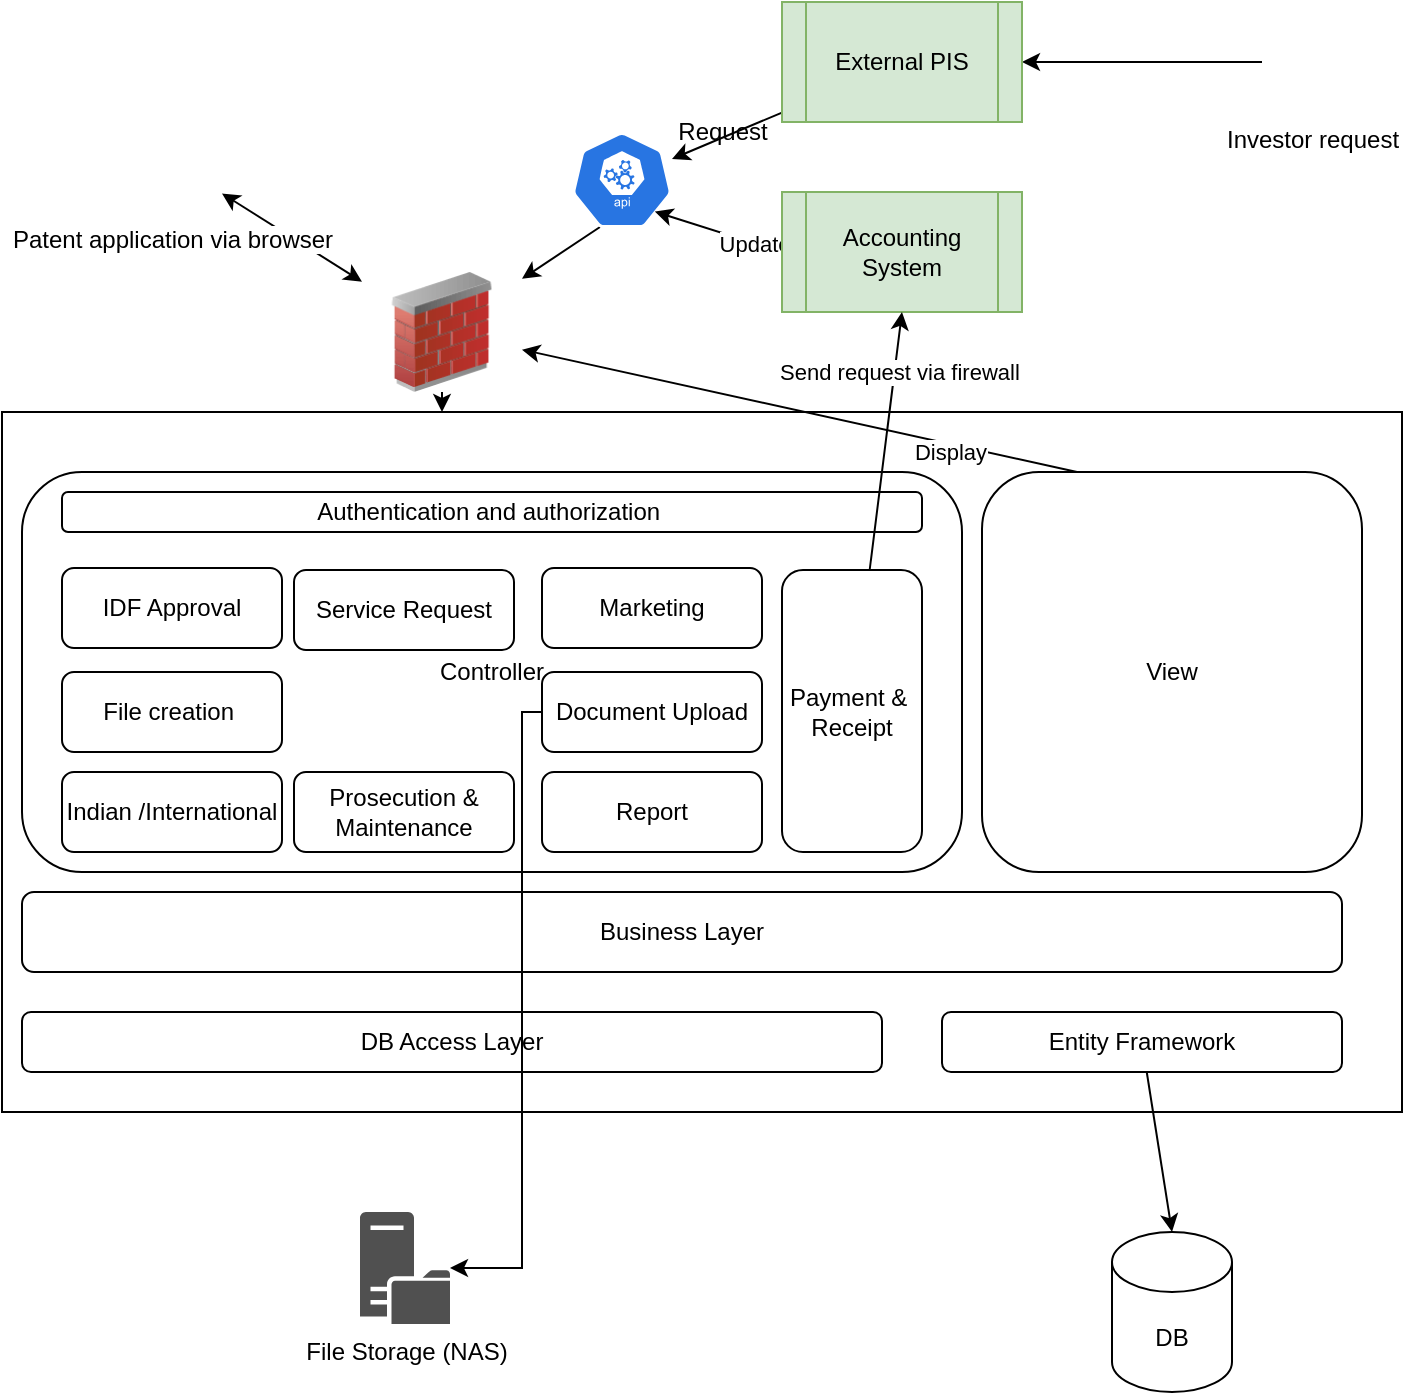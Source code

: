 <mxfile version="13.7.5" type="github">
  <diagram id="cPPuk2STMzkrAS2KCKt9" name="Page-1">
    <mxGraphModel dx="1038" dy="531" grid="1" gridSize="10" guides="1" tooltips="1" connect="1" arrows="1" fold="1" page="1" pageScale="1" pageWidth="850" pageHeight="1100" math="0" shadow="0">
      <root>
        <mxCell id="0" />
        <mxCell id="1" parent="0" />
        <mxCell id="ahGDCeKN8Fh46faBmXRb-23" style="edgeStyle=orthogonalEdgeStyle;rounded=0;orthogonalLoop=1;jettySize=auto;html=1;entryX=1;entryY=0.5;entryDx=0;entryDy=0;" parent="1" source="ahGDCeKN8Fh46faBmXRb-1" target="ahGDCeKN8Fh46faBmXRb-22" edge="1">
          <mxGeometry relative="1" as="geometry" />
        </mxCell>
        <mxCell id="ahGDCeKN8Fh46faBmXRb-1" value="Investor request" style="shape=image;html=1;verticalAlign=top;verticalLabelPosition=bottom;labelBackgroundColor=#ffffff;imageAspect=0;aspect=fixed;image=https://cdn0.iconfinder.com/data/icons/flat-round-system/512/internet_explorer-128.png" parent="1" vertex="1">
          <mxGeometry x="720" y="20" width="50" height="50" as="geometry" />
        </mxCell>
        <mxCell id="ahGDCeKN8Fh46faBmXRb-34" style="edgeStyle=none;rounded=0;orthogonalLoop=1;jettySize=auto;html=1;exitX=0.5;exitY=1;exitDx=0;exitDy=0;" parent="1" source="ahGDCeKN8Fh46faBmXRb-4" edge="1">
          <mxGeometry relative="1" as="geometry">
            <mxPoint x="310" y="220" as="targetPoint" />
          </mxGeometry>
        </mxCell>
        <mxCell id="ahGDCeKN8Fh46faBmXRb-4" value="" style="image;html=1;image=img/lib/clip_art/networking/Firewall_02_128x128.png" parent="1" vertex="1">
          <mxGeometry x="270" y="150" width="80" height="60" as="geometry" />
        </mxCell>
        <mxCell id="ahGDCeKN8Fh46faBmXRb-5" value="" style="rounded=0;whiteSpace=wrap;html=1;" parent="1" vertex="1">
          <mxGeometry x="90" y="220" width="700" height="350" as="geometry" />
        </mxCell>
        <mxCell id="ahGDCeKN8Fh46faBmXRb-45" style="edgeStyle=none;rounded=0;orthogonalLoop=1;jettySize=auto;html=1;exitX=0.25;exitY=0;exitDx=0;exitDy=0;" parent="1" source="ahGDCeKN8Fh46faBmXRb-6" target="ahGDCeKN8Fh46faBmXRb-4" edge="1">
          <mxGeometry relative="1" as="geometry" />
        </mxCell>
        <mxCell id="ahGDCeKN8Fh46faBmXRb-47" value="Display" style="edgeLabel;html=1;align=center;verticalAlign=middle;resizable=0;points=[];" parent="ahGDCeKN8Fh46faBmXRb-45" vertex="1" connectable="0">
          <mxGeometry x="-0.553" y="3" relative="1" as="geometry">
            <mxPoint x="-1" as="offset" />
          </mxGeometry>
        </mxCell>
        <mxCell id="ahGDCeKN8Fh46faBmXRb-6" value="View" style="rounded=1;whiteSpace=wrap;html=1;" parent="1" vertex="1">
          <mxGeometry x="580" y="250" width="190" height="200" as="geometry" />
        </mxCell>
        <mxCell id="ahGDCeKN8Fh46faBmXRb-7" value="Controller" style="rounded=1;whiteSpace=wrap;html=1;" parent="1" vertex="1">
          <mxGeometry x="100" y="250" width="470" height="200" as="geometry" />
        </mxCell>
        <mxCell id="ahGDCeKN8Fh46faBmXRb-8" value="Business Layer" style="rounded=1;whiteSpace=wrap;html=1;" parent="1" vertex="1">
          <mxGeometry x="100" y="460" width="660" height="40" as="geometry" />
        </mxCell>
        <mxCell id="ahGDCeKN8Fh46faBmXRb-9" value="DB Access Layer" style="rounded=1;whiteSpace=wrap;html=1;" parent="1" vertex="1">
          <mxGeometry x="100" y="520" width="430" height="30" as="geometry" />
        </mxCell>
        <mxCell id="ahGDCeKN8Fh46faBmXRb-44" style="edgeStyle=none;rounded=0;orthogonalLoop=1;jettySize=auto;html=1;entryX=0.5;entryY=0;entryDx=0;entryDy=0;entryPerimeter=0;" parent="1" source="ahGDCeKN8Fh46faBmXRb-10" target="ahGDCeKN8Fh46faBmXRb-43" edge="1">
          <mxGeometry relative="1" as="geometry" />
        </mxCell>
        <mxCell id="ahGDCeKN8Fh46faBmXRb-10" value="Entity Framework" style="rounded=1;whiteSpace=wrap;html=1;" parent="1" vertex="1">
          <mxGeometry x="560" y="520" width="200" height="30" as="geometry" />
        </mxCell>
        <mxCell id="ahGDCeKN8Fh46faBmXRb-11" value="Authentication and authorization&amp;nbsp;" style="rounded=1;whiteSpace=wrap;html=1;" parent="1" vertex="1">
          <mxGeometry x="120" y="260" width="430" height="20" as="geometry" />
        </mxCell>
        <mxCell id="ahGDCeKN8Fh46faBmXRb-12" value="IDF Approval" style="rounded=1;whiteSpace=wrap;html=1;" parent="1" vertex="1">
          <mxGeometry x="120" y="298" width="110" height="40" as="geometry" />
        </mxCell>
        <mxCell id="ahGDCeKN8Fh46faBmXRb-13" value="File creation&amp;nbsp;" style="rounded=1;whiteSpace=wrap;html=1;" parent="1" vertex="1">
          <mxGeometry x="120" y="350" width="110" height="40" as="geometry" />
        </mxCell>
        <mxCell id="ahGDCeKN8Fh46faBmXRb-14" value="Indian /International" style="rounded=1;whiteSpace=wrap;html=1;" parent="1" vertex="1">
          <mxGeometry x="120" y="400" width="110" height="40" as="geometry" />
        </mxCell>
        <mxCell id="ahGDCeKN8Fh46faBmXRb-15" value="Service Request" style="rounded=1;whiteSpace=wrap;html=1;" parent="1" vertex="1">
          <mxGeometry x="236" y="299" width="110" height="40" as="geometry" />
        </mxCell>
        <mxCell id="ahGDCeKN8Fh46faBmXRb-16" value="Prosecution &amp;amp; Maintenance" style="rounded=1;whiteSpace=wrap;html=1;" parent="1" vertex="1">
          <mxGeometry x="236" y="400" width="110" height="40" as="geometry" />
        </mxCell>
        <mxCell id="ahGDCeKN8Fh46faBmXRb-17" value="Marketing" style="rounded=1;whiteSpace=wrap;html=1;" parent="1" vertex="1">
          <mxGeometry x="360" y="298" width="110" height="40" as="geometry" />
        </mxCell>
        <mxCell id="ahGDCeKN8Fh46faBmXRb-49" style="edgeStyle=orthogonalEdgeStyle;rounded=0;orthogonalLoop=1;jettySize=auto;html=1;" parent="1" source="ahGDCeKN8Fh46faBmXRb-18" target="ahGDCeKN8Fh46faBmXRb-48" edge="1">
          <mxGeometry relative="1" as="geometry">
            <Array as="points">
              <mxPoint x="350" y="370" />
              <mxPoint x="350" y="648" />
            </Array>
          </mxGeometry>
        </mxCell>
        <mxCell id="ahGDCeKN8Fh46faBmXRb-18" value="Document Upload" style="rounded=1;whiteSpace=wrap;html=1;" parent="1" vertex="1">
          <mxGeometry x="360" y="350" width="110" height="40" as="geometry" />
        </mxCell>
        <mxCell id="ahGDCeKN8Fh46faBmXRb-19" value="Report" style="rounded=1;whiteSpace=wrap;html=1;" parent="1" vertex="1">
          <mxGeometry x="360" y="400" width="110" height="40" as="geometry" />
        </mxCell>
        <mxCell id="ahGDCeKN8Fh46faBmXRb-31" style="edgeStyle=none;rounded=0;orthogonalLoop=1;jettySize=auto;html=1;" parent="1" source="ahGDCeKN8Fh46faBmXRb-22" target="ahGDCeKN8Fh46faBmXRb-24" edge="1">
          <mxGeometry relative="1" as="geometry" />
        </mxCell>
        <mxCell id="ahGDCeKN8Fh46faBmXRb-22" value="External PIS" style="shape=process;whiteSpace=wrap;html=1;backgroundOutline=1;fillColor=#d5e8d4;strokeColor=#82b366;" parent="1" vertex="1">
          <mxGeometry x="480" y="15" width="120" height="60" as="geometry" />
        </mxCell>
        <mxCell id="ahGDCeKN8Fh46faBmXRb-32" style="edgeStyle=none;rounded=0;orthogonalLoop=1;jettySize=auto;html=1;exitX=0.28;exitY=0.99;exitDx=0;exitDy=0;exitPerimeter=0;" parent="1" source="ahGDCeKN8Fh46faBmXRb-24" target="ahGDCeKN8Fh46faBmXRb-4" edge="1">
          <mxGeometry relative="1" as="geometry" />
        </mxCell>
        <mxCell id="ahGDCeKN8Fh46faBmXRb-24" value="" style="html=1;dashed=0;whitespace=wrap;fillColor=#2875E2;strokeColor=#ffffff;points=[[0.005,0.63,0],[0.1,0.2,0],[0.9,0.2,0],[0.5,0,0],[0.995,0.63,0],[0.72,0.99,0],[0.5,1,0],[0.28,0.99,0]];shape=mxgraph.kubernetes.icon;prIcon=api" parent="1" vertex="1">
          <mxGeometry x="375" y="80" width="50" height="48" as="geometry" />
        </mxCell>
        <mxCell id="ahGDCeKN8Fh46faBmXRb-37" style="edgeStyle=none;rounded=0;orthogonalLoop=1;jettySize=auto;html=1;exitX=0;exitY=0.5;exitDx=0;exitDy=0;entryX=0.828;entryY=0.829;entryDx=0;entryDy=0;entryPerimeter=0;" parent="1" source="ahGDCeKN8Fh46faBmXRb-35" target="ahGDCeKN8Fh46faBmXRb-24" edge="1">
          <mxGeometry relative="1" as="geometry" />
        </mxCell>
        <mxCell id="ahGDCeKN8Fh46faBmXRb-41" value="Update" style="edgeLabel;html=1;align=center;verticalAlign=middle;resizable=0;points=[];" parent="ahGDCeKN8Fh46faBmXRb-37" vertex="1" connectable="0">
          <mxGeometry x="-0.554" relative="1" as="geometry">
            <mxPoint as="offset" />
          </mxGeometry>
        </mxCell>
        <mxCell id="ahGDCeKN8Fh46faBmXRb-35" value="Accounting System" style="shape=process;whiteSpace=wrap;html=1;backgroundOutline=1;fillColor=#d5e8d4;strokeColor=#82b366;" parent="1" vertex="1">
          <mxGeometry x="480" y="110" width="120" height="60" as="geometry" />
        </mxCell>
        <mxCell id="ahGDCeKN8Fh46faBmXRb-39" style="edgeStyle=none;rounded=0;orthogonalLoop=1;jettySize=auto;html=1;entryX=0.5;entryY=1;entryDx=0;entryDy=0;" parent="1" source="ahGDCeKN8Fh46faBmXRb-38" target="ahGDCeKN8Fh46faBmXRb-35" edge="1">
          <mxGeometry relative="1" as="geometry" />
        </mxCell>
        <mxCell id="ahGDCeKN8Fh46faBmXRb-40" value="Send request via firewall&amp;nbsp;" style="edgeLabel;html=1;align=center;verticalAlign=middle;resizable=0;points=[];" parent="ahGDCeKN8Fh46faBmXRb-39" vertex="1" connectable="0">
          <mxGeometry x="0.309" relative="1" as="geometry">
            <mxPoint x="5.6" y="-14.66" as="offset" />
          </mxGeometry>
        </mxCell>
        <mxCell id="ahGDCeKN8Fh46faBmXRb-38" value="Payment &amp;amp;&amp;nbsp;&lt;br&gt;Receipt" style="rounded=1;whiteSpace=wrap;html=1;" parent="1" vertex="1">
          <mxGeometry x="480" y="299" width="70" height="141" as="geometry" />
        </mxCell>
        <mxCell id="ahGDCeKN8Fh46faBmXRb-42" value="Request" style="text;html=1;align=center;verticalAlign=middle;resizable=0;points=[];autosize=1;" parent="1" vertex="1">
          <mxGeometry x="420" y="70" width="60" height="20" as="geometry" />
        </mxCell>
        <mxCell id="ahGDCeKN8Fh46faBmXRb-43" value="DB" style="shape=cylinder3;whiteSpace=wrap;html=1;boundedLbl=1;backgroundOutline=1;size=15;" parent="1" vertex="1">
          <mxGeometry x="645" y="630" width="60" height="80" as="geometry" />
        </mxCell>
        <mxCell id="ahGDCeKN8Fh46faBmXRb-48" value="File Storage (NAS)" style="pointerEvents=1;shadow=0;dashed=0;html=1;strokeColor=none;fillColor=#505050;labelPosition=center;verticalLabelPosition=bottom;verticalAlign=top;outlineConnect=0;align=center;shape=mxgraph.office.servers.file_server;" parent="1" vertex="1">
          <mxGeometry x="269" y="620" width="45" height="56" as="geometry" />
        </mxCell>
        <mxCell id="SmzRYnJa1E6_ftNBESkH-2" style="edgeStyle=none;rounded=0;orthogonalLoop=1;jettySize=auto;html=1;startArrow=classic;startFill=1;" edge="1" parent="1" source="SmzRYnJa1E6_ftNBESkH-1" target="ahGDCeKN8Fh46faBmXRb-4">
          <mxGeometry relative="1" as="geometry" />
        </mxCell>
        <mxCell id="SmzRYnJa1E6_ftNBESkH-1" value="Patent application via browser" style="shape=image;html=1;verticalAlign=top;verticalLabelPosition=bottom;labelBackgroundColor=#ffffff;imageAspect=0;aspect=fixed;image=https://cdn0.iconfinder.com/data/icons/flat-round-system/512/internet_explorer-128.png" vertex="1" parent="1">
          <mxGeometry x="150" y="70" width="50" height="50" as="geometry" />
        </mxCell>
      </root>
    </mxGraphModel>
  </diagram>
</mxfile>

